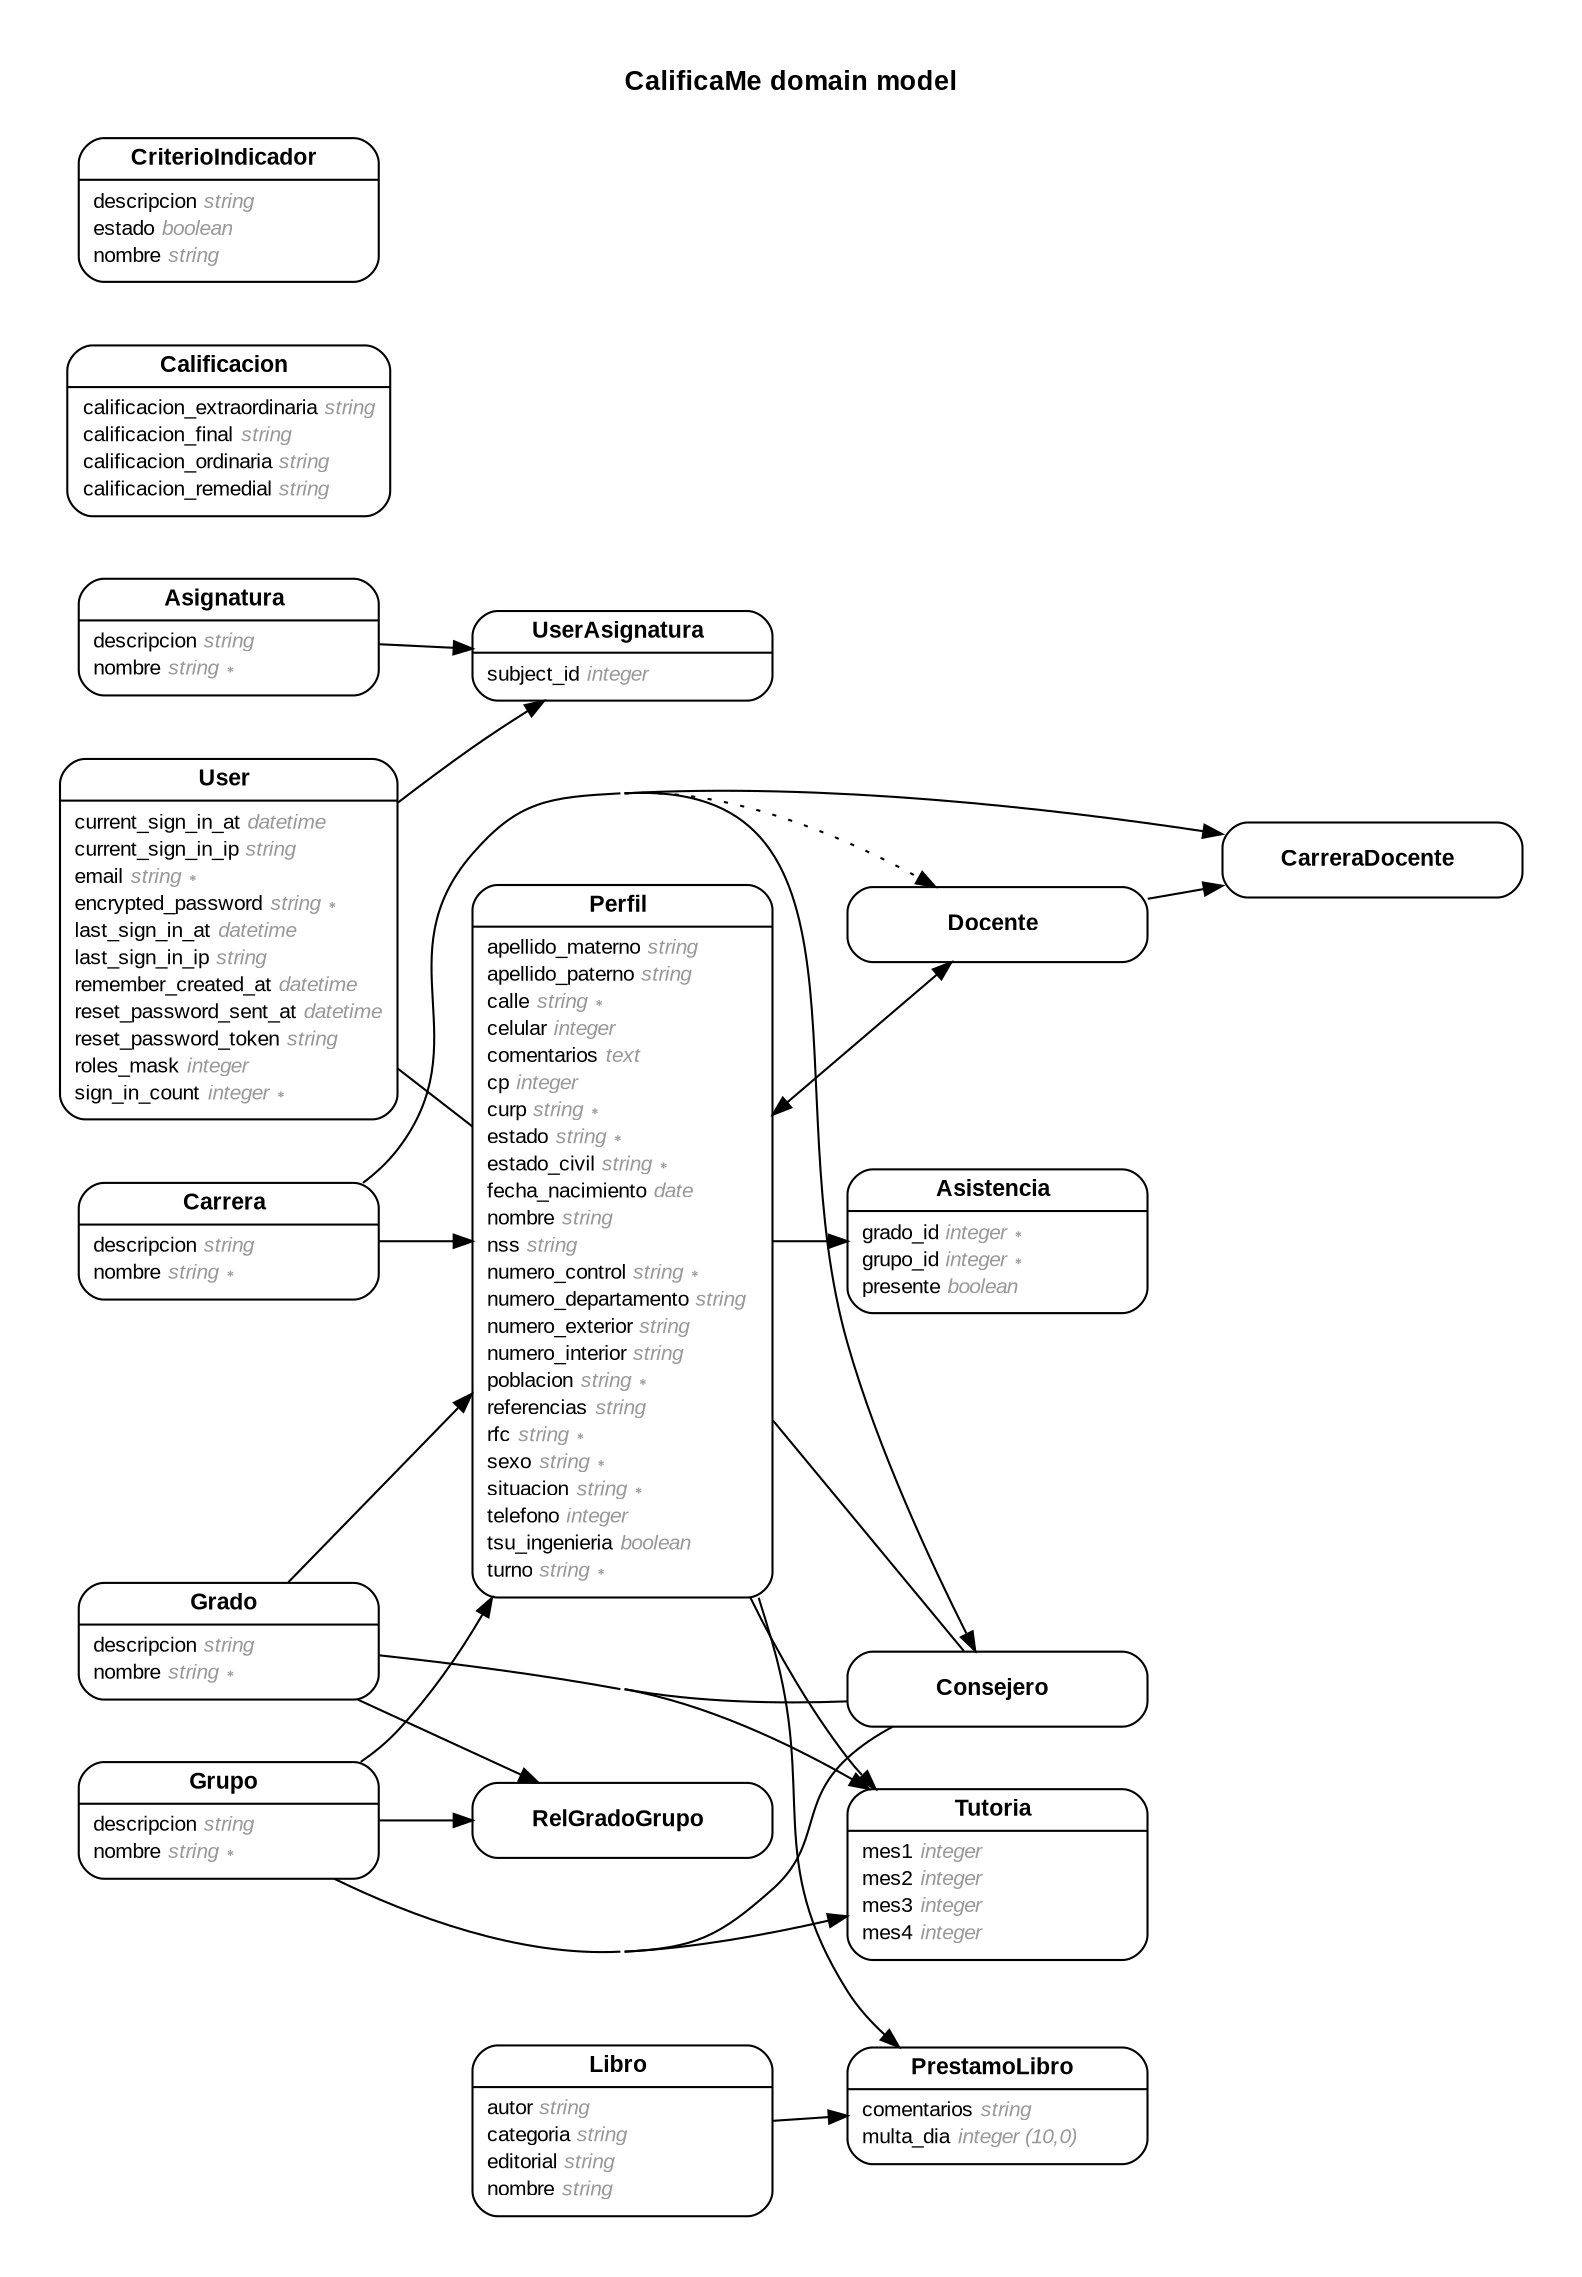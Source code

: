 digraph CalificaMe {
rankdir = "LR";
ranksep = "0.5";
nodesep = "0.4";
pad = "0.4,0.4";
margin = "0,0";
concentrate = "true";
labelloc = "t";
fontsize = "13";
fontname = "Arial Bold";
node[ shape  =  "Mrecord" , fontsize  =  "10" , fontname  =  "Arial" , margin  =  "0.07,0.05" , penwidth  =  "1.0"];
edge[ fontname  =  "Arial" , fontsize  =  "7" , dir  =  "both" , arrowsize  =  "0.9" , penwidth  =  "1.0" , labelangle  =  "32" , labeldistance  =  "1.8"];
label = "CalificaMe domain model\n\n";
m_Asignatura [label = <<table border="0" align="center" cellspacing="0.5" cellpadding="0" width="134">
  <tr><td align="center" valign="bottom" width="130"><font face="Arial Bold" point-size="11">Asignatura</font></td></tr>
</table>
|
<table border="0" align="left" cellspacing="2" cellpadding="0" width="134">
  <tr><td align="left" width="130" port="descripcion">descripcion <font face="Arial Italic" color="grey60">string</font></td></tr>
  <tr><td align="left" width="130" port="nombre">nombre <font face="Arial Italic" color="grey60">string ∗</font></td></tr>
</table>
>];
m_Asistencia [label = <<table border="0" align="center" cellspacing="0.5" cellpadding="0" width="134">
  <tr><td align="center" valign="bottom" width="130"><font face="Arial Bold" point-size="11">Asistencia</font></td></tr>
</table>
|
<table border="0" align="left" cellspacing="2" cellpadding="0" width="134">
  <tr><td align="left" width="130" port="grado_id">grado_id <font face="Arial Italic" color="grey60">integer ∗</font></td></tr>
  <tr><td align="left" width="130" port="grupo_id">grupo_id <font face="Arial Italic" color="grey60">integer ∗</font></td></tr>
  <tr><td align="left" width="130" port="presente">presente <font face="Arial Italic" color="grey60">boolean</font></td></tr>
</table>
>];
m_Calificacion [label = <<table border="0" align="center" cellspacing="0.5" cellpadding="0" width="134">
  <tr><td align="center" valign="bottom" width="130"><font face="Arial Bold" point-size="11">Calificacion</font></td></tr>
</table>
|
<table border="0" align="left" cellspacing="2" cellpadding="0" width="134">
  <tr><td align="left" width="130" port="calificacion_extraordinaria">calificacion_extraordinaria <font face="Arial Italic" color="grey60">string</font></td></tr>
  <tr><td align="left" width="130" port="calificacion_final">calificacion_final <font face="Arial Italic" color="grey60">string</font></td></tr>
  <tr><td align="left" width="130" port="calificacion_ordinaria">calificacion_ordinaria <font face="Arial Italic" color="grey60">string</font></td></tr>
  <tr><td align="left" width="130" port="calificacion_remedial">calificacion_remedial <font face="Arial Italic" color="grey60">string</font></td></tr>
</table>
>];
m_Carrera [label = <<table border="0" align="center" cellspacing="0.5" cellpadding="0" width="134">
  <tr><td align="center" valign="bottom" width="130"><font face="Arial Bold" point-size="11">Carrera</font></td></tr>
</table>
|
<table border="0" align="left" cellspacing="2" cellpadding="0" width="134">
  <tr><td align="left" width="130" port="descripcion">descripcion <font face="Arial Italic" color="grey60">string</font></td></tr>
  <tr><td align="left" width="130" port="nombre">nombre <font face="Arial Italic" color="grey60">string ∗</font></td></tr>
</table>
>];
m_CarreraDocente [label = <<table border="0" align="center" cellspacing="0.5" cellpadding="0" width="134">
  <tr><td align="center" valign="bottom" width="130"><font face="Arial Bold" point-size="11">CarreraDocente</font></td></tr>
</table>
>];
m_Consejero [label = <<table border="0" align="center" cellspacing="0.5" cellpadding="0" width="134">
  <tr><td align="center" valign="bottom" width="130"><font face="Arial Bold" point-size="11">Consejero</font></td></tr>
</table>
>];
m_CriterioIndicador [label = <<table border="0" align="center" cellspacing="0.5" cellpadding="0" width="134">
  <tr><td align="center" valign="bottom" width="130"><font face="Arial Bold" point-size="11">CriterioIndicador</font></td></tr>
</table>
|
<table border="0" align="left" cellspacing="2" cellpadding="0" width="134">
  <tr><td align="left" width="130" port="descripcion">descripcion <font face="Arial Italic" color="grey60">string</font></td></tr>
  <tr><td align="left" width="130" port="estado">estado <font face="Arial Italic" color="grey60">boolean</font></td></tr>
  <tr><td align="left" width="130" port="nombre">nombre <font face="Arial Italic" color="grey60">string</font></td></tr>
</table>
>];
m_Docente [label = <<table border="0" align="center" cellspacing="0.5" cellpadding="0" width="134">
  <tr><td align="center" valign="bottom" width="130"><font face="Arial Bold" point-size="11">Docente</font></td></tr>
</table>
>];
m_Grado [label = <<table border="0" align="center" cellspacing="0.5" cellpadding="0" width="134">
  <tr><td align="center" valign="bottom" width="130"><font face="Arial Bold" point-size="11">Grado</font></td></tr>
</table>
|
<table border="0" align="left" cellspacing="2" cellpadding="0" width="134">
  <tr><td align="left" width="130" port="descripcion">descripcion <font face="Arial Italic" color="grey60">string</font></td></tr>
  <tr><td align="left" width="130" port="nombre">nombre <font face="Arial Italic" color="grey60">string ∗</font></td></tr>
</table>
>];
m_Grupo [label = <<table border="0" align="center" cellspacing="0.5" cellpadding="0" width="134">
  <tr><td align="center" valign="bottom" width="130"><font face="Arial Bold" point-size="11">Grupo</font></td></tr>
</table>
|
<table border="0" align="left" cellspacing="2" cellpadding="0" width="134">
  <tr><td align="left" width="130" port="descripcion">descripcion <font face="Arial Italic" color="grey60">string</font></td></tr>
  <tr><td align="left" width="130" port="nombre">nombre <font face="Arial Italic" color="grey60">string ∗</font></td></tr>
</table>
>];
m_Libro [label = <<table border="0" align="center" cellspacing="0.5" cellpadding="0" width="134">
  <tr><td align="center" valign="bottom" width="130"><font face="Arial Bold" point-size="11">Libro</font></td></tr>
</table>
|
<table border="0" align="left" cellspacing="2" cellpadding="0" width="134">
  <tr><td align="left" width="130" port="autor">autor <font face="Arial Italic" color="grey60">string</font></td></tr>
  <tr><td align="left" width="130" port="categoria">categoria <font face="Arial Italic" color="grey60">string</font></td></tr>
  <tr><td align="left" width="130" port="editorial">editorial <font face="Arial Italic" color="grey60">string</font></td></tr>
  <tr><td align="left" width="130" port="nombre">nombre <font face="Arial Italic" color="grey60">string</font></td></tr>
</table>
>];
m_Perfil [label = <<table border="0" align="center" cellspacing="0.5" cellpadding="0" width="134">
  <tr><td align="center" valign="bottom" width="130"><font face="Arial Bold" point-size="11">Perfil</font></td></tr>
</table>
|
<table border="0" align="left" cellspacing="2" cellpadding="0" width="134">
  <tr><td align="left" width="130" port="apellido_materno">apellido_materno <font face="Arial Italic" color="grey60">string</font></td></tr>
  <tr><td align="left" width="130" port="apellido_paterno">apellido_paterno <font face="Arial Italic" color="grey60">string</font></td></tr>
  <tr><td align="left" width="130" port="calle">calle <font face="Arial Italic" color="grey60">string ∗</font></td></tr>
  <tr><td align="left" width="130" port="celular">celular <font face="Arial Italic" color="grey60">integer</font></td></tr>
  <tr><td align="left" width="130" port="comentarios">comentarios <font face="Arial Italic" color="grey60">text</font></td></tr>
  <tr><td align="left" width="130" port="cp">cp <font face="Arial Italic" color="grey60">integer</font></td></tr>
  <tr><td align="left" width="130" port="curp">curp <font face="Arial Italic" color="grey60">string ∗</font></td></tr>
  <tr><td align="left" width="130" port="estado">estado <font face="Arial Italic" color="grey60">string ∗</font></td></tr>
  <tr><td align="left" width="130" port="estado_civil">estado_civil <font face="Arial Italic" color="grey60">string ∗</font></td></tr>
  <tr><td align="left" width="130" port="fecha_nacimiento">fecha_nacimiento <font face="Arial Italic" color="grey60">date</font></td></tr>
  <tr><td align="left" width="130" port="nombre">nombre <font face="Arial Italic" color="grey60">string</font></td></tr>
  <tr><td align="left" width="130" port="nss">nss <font face="Arial Italic" color="grey60">string</font></td></tr>
  <tr><td align="left" width="130" port="numero_control">numero_control <font face="Arial Italic" color="grey60">string ∗</font></td></tr>
  <tr><td align="left" width="130" port="numero_departamento">numero_departamento <font face="Arial Italic" color="grey60">string</font></td></tr>
  <tr><td align="left" width="130" port="numero_exterior">numero_exterior <font face="Arial Italic" color="grey60">string</font></td></tr>
  <tr><td align="left" width="130" port="numero_interior">numero_interior <font face="Arial Italic" color="grey60">string</font></td></tr>
  <tr><td align="left" width="130" port="poblacion">poblacion <font face="Arial Italic" color="grey60">string ∗</font></td></tr>
  <tr><td align="left" width="130" port="referencias">referencias <font face="Arial Italic" color="grey60">string</font></td></tr>
  <tr><td align="left" width="130" port="rfc">rfc <font face="Arial Italic" color="grey60">string ∗</font></td></tr>
  <tr><td align="left" width="130" port="sexo">sexo <font face="Arial Italic" color="grey60">string ∗</font></td></tr>
  <tr><td align="left" width="130" port="situacion">situacion <font face="Arial Italic" color="grey60">string ∗</font></td></tr>
  <tr><td align="left" width="130" port="telefono">telefono <font face="Arial Italic" color="grey60">integer</font></td></tr>
  <tr><td align="left" width="130" port="tsu_ingenieria">tsu_ingenieria <font face="Arial Italic" color="grey60">boolean</font></td></tr>
  <tr><td align="left" width="130" port="turno">turno <font face="Arial Italic" color="grey60">string ∗</font></td></tr>
</table>
>];
m_PrestamoLibro [label = <<table border="0" align="center" cellspacing="0.5" cellpadding="0" width="134">
  <tr><td align="center" valign="bottom" width="130"><font face="Arial Bold" point-size="11">PrestamoLibro</font></td></tr>
</table>
|
<table border="0" align="left" cellspacing="2" cellpadding="0" width="134">
  <tr><td align="left" width="130" port="comentarios">comentarios <font face="Arial Italic" color="grey60">string</font></td></tr>
  <tr><td align="left" width="130" port="multa_dia">multa_dia <font face="Arial Italic" color="grey60">integer (10,0)</font></td></tr>
</table>
>];
m_RelGradoGrupo [label = <<table border="0" align="center" cellspacing="0.5" cellpadding="0" width="134">
  <tr><td align="center" valign="bottom" width="130"><font face="Arial Bold" point-size="11">RelGradoGrupo</font></td></tr>
</table>
>];
m_Tutoria [label = <<table border="0" align="center" cellspacing="0.5" cellpadding="0" width="134">
  <tr><td align="center" valign="bottom" width="130"><font face="Arial Bold" point-size="11">Tutoria</font></td></tr>
</table>
|
<table border="0" align="left" cellspacing="2" cellpadding="0" width="134">
  <tr><td align="left" width="130" port="mes1">mes1 <font face="Arial Italic" color="grey60">integer</font></td></tr>
  <tr><td align="left" width="130" port="mes2">mes2 <font face="Arial Italic" color="grey60">integer</font></td></tr>
  <tr><td align="left" width="130" port="mes3">mes3 <font face="Arial Italic" color="grey60">integer</font></td></tr>
  <tr><td align="left" width="130" port="mes4">mes4 <font face="Arial Italic" color="grey60">integer</font></td></tr>
</table>
>];
m_User [label = <<table border="0" align="center" cellspacing="0.5" cellpadding="0" width="134">
  <tr><td align="center" valign="bottom" width="130"><font face="Arial Bold" point-size="11">User</font></td></tr>
</table>
|
<table border="0" align="left" cellspacing="2" cellpadding="0" width="134">
  <tr><td align="left" width="130" port="current_sign_in_at">current_sign_in_at <font face="Arial Italic" color="grey60">datetime</font></td></tr>
  <tr><td align="left" width="130" port="current_sign_in_ip">current_sign_in_ip <font face="Arial Italic" color="grey60">string</font></td></tr>
  <tr><td align="left" width="130" port="email">email <font face="Arial Italic" color="grey60">string ∗</font></td></tr>
  <tr><td align="left" width="130" port="encrypted_password">encrypted_password <font face="Arial Italic" color="grey60">string ∗</font></td></tr>
  <tr><td align="left" width="130" port="last_sign_in_at">last_sign_in_at <font face="Arial Italic" color="grey60">datetime</font></td></tr>
  <tr><td align="left" width="130" port="last_sign_in_ip">last_sign_in_ip <font face="Arial Italic" color="grey60">string</font></td></tr>
  <tr><td align="left" width="130" port="remember_created_at">remember_created_at <font face="Arial Italic" color="grey60">datetime</font></td></tr>
  <tr><td align="left" width="130" port="reset_password_sent_at">reset_password_sent_at <font face="Arial Italic" color="grey60">datetime</font></td></tr>
  <tr><td align="left" width="130" port="reset_password_token">reset_password_token <font face="Arial Italic" color="grey60">string</font></td></tr>
  <tr><td align="left" width="130" port="roles_mask">roles_mask <font face="Arial Italic" color="grey60">integer</font></td></tr>
  <tr><td align="left" width="130" port="sign_in_count">sign_in_count <font face="Arial Italic" color="grey60">integer ∗</font></td></tr>
</table>
>];
m_UserAsignatura [label = <<table border="0" align="center" cellspacing="0.5" cellpadding="0" width="134">
  <tr><td align="center" valign="bottom" width="130"><font face="Arial Bold" point-size="11">UserAsignatura</font></td></tr>
</table>
|
<table border="0" align="left" cellspacing="2" cellpadding="0" width="134">
  <tr><td align="left" width="130" port="subject_id">subject_id <font face="Arial Italic" color="grey60">integer</font></td></tr>
</table>
>];
  m_User -> m_Asignatura [style = "dotted", arrowhead = "normal", arrowtail = "none", weight = "1", constraint = "false"];
  m_User -> m_UserAsignatura [arrowhead = "normal", arrowtail = "none", weight = "2"];
  m_User -> m_Perfil [arrowhead = "none", arrowtail = "none", weight = "2"];
  m_Perfil -> m_Asistencia [arrowhead = "normal", arrowtail = "none", weight = "2"];
  m_Carrera -> m_Perfil [arrowhead = "normal", arrowtail = "none", weight = "2"];
  m_Grupo -> m_Perfil [arrowhead = "normal", arrowtail = "none", weight = "2"];
  m_Grado -> m_Perfil [arrowhead = "normal", arrowtail = "none", weight = "2"];
  m_Perfil -> m_Consejero [arrowhead = "none", arrowtail = "none", weight = "2"];
  m_Docente -> m_Perfil [arrowhead = "normal", arrowtail = "none", weight = "1"];
  m_Perfil -> m_Tutoria [arrowhead = "normal", arrowtail = "none", weight = "2"];
  m_Perfil -> m_PrestamoLibro [arrowhead = "normal", arrowtail = "none", weight = "2"];
  m_Carrera -> m_CarreraDocente [arrowhead = "normal", arrowtail = "none", weight = "2"];
  m_Carrera -> m_Docente [style = "dotted", arrowhead = "normal", arrowtail = "none", weight = "2", constraint = "false"];
  m_Docente -> m_CarreraDocente [arrowhead = "normal", arrowtail = "none", weight = "2"];
  m_Perfil -> m_Docente [arrowhead = "normal", arrowtail = "none", weight = "1"];
  m_Carrera -> m_Consejero [arrowhead = "normal", arrowtail = "none", weight = "1"];
  m_Grado -> m_Consejero [arrowhead = "none", arrowtail = "none", weight = "2"];
  m_Grupo -> m_Consejero [arrowhead = "none", arrowtail = "none", weight = "2"];
  m_Grado -> m_RelGradoGrupo [arrowhead = "normal", arrowtail = "none", weight = "2"];
  m_Grado -> m_Grupo [style = "dotted", arrowhead = "normal", arrowtail = "none", weight = "2", constraint = "false"];
  m_Grupo -> m_RelGradoGrupo [arrowhead = "normal", arrowtail = "none", weight = "2"];
  m_Libro -> m_PrestamoLibro [arrowhead = "normal", arrowtail = "none", weight = "2"];
  m_Grupo -> m_Tutoria [arrowhead = "normal", arrowtail = "none", weight = "1"];
  m_Grado -> m_Tutoria [arrowhead = "normal", arrowtail = "none", weight = "1"];
  m_Asignatura -> m_UserAsignatura [arrowhead = "normal", arrowtail = "none", weight = "1"];
}
